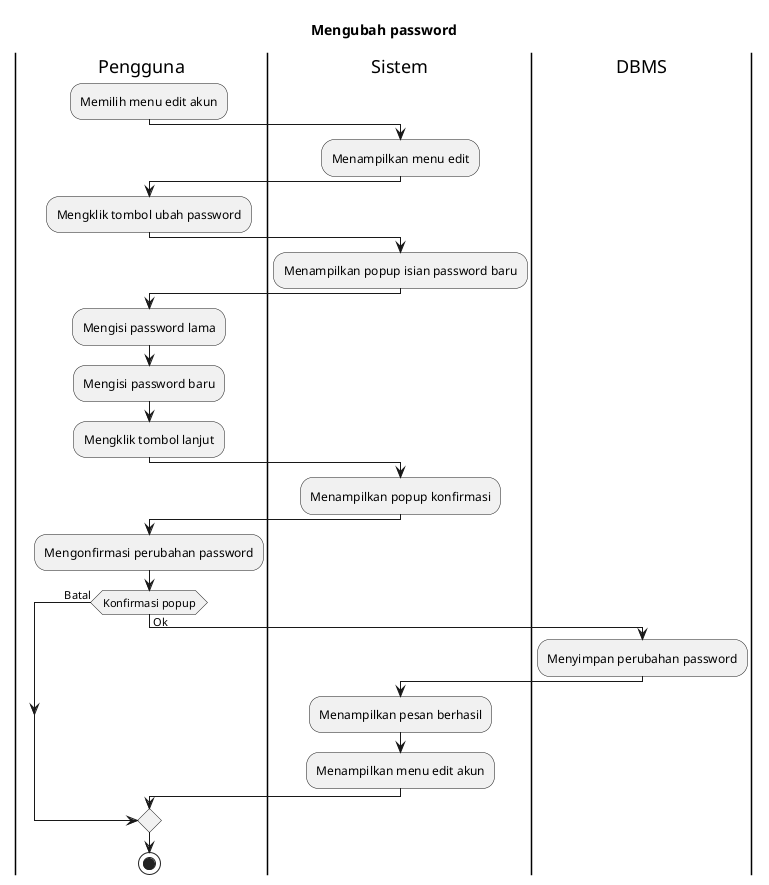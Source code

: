 @startuml UC-MGACCOUNT-003 - Mengubah password 
title Mengubah password

|Pengguna|
:Memilih menu edit akun;

|Sistem|
:Menampilkan menu edit;

|Pengguna|
:Mengklik tombol ubah password;

|Sistem|
:Menampilkan popup isian password baru;

|Pengguna|
:Mengisi password lama;
:Mengisi password baru;
:Mengklik tombol lanjut;

|Sistem|
:Menampilkan popup konfirmasi;

|Pengguna|
:Mengonfirmasi perubahan password;

if (Konfirmasi popup) then (Batal)
else (Ok)
  |DBMS|
  :Menyimpan perubahan password;

  |Sistem|
  :Menampilkan pesan berhasil;
  :Menampilkan menu edit akun;
endif

|Pengguna|
stop

@enduml